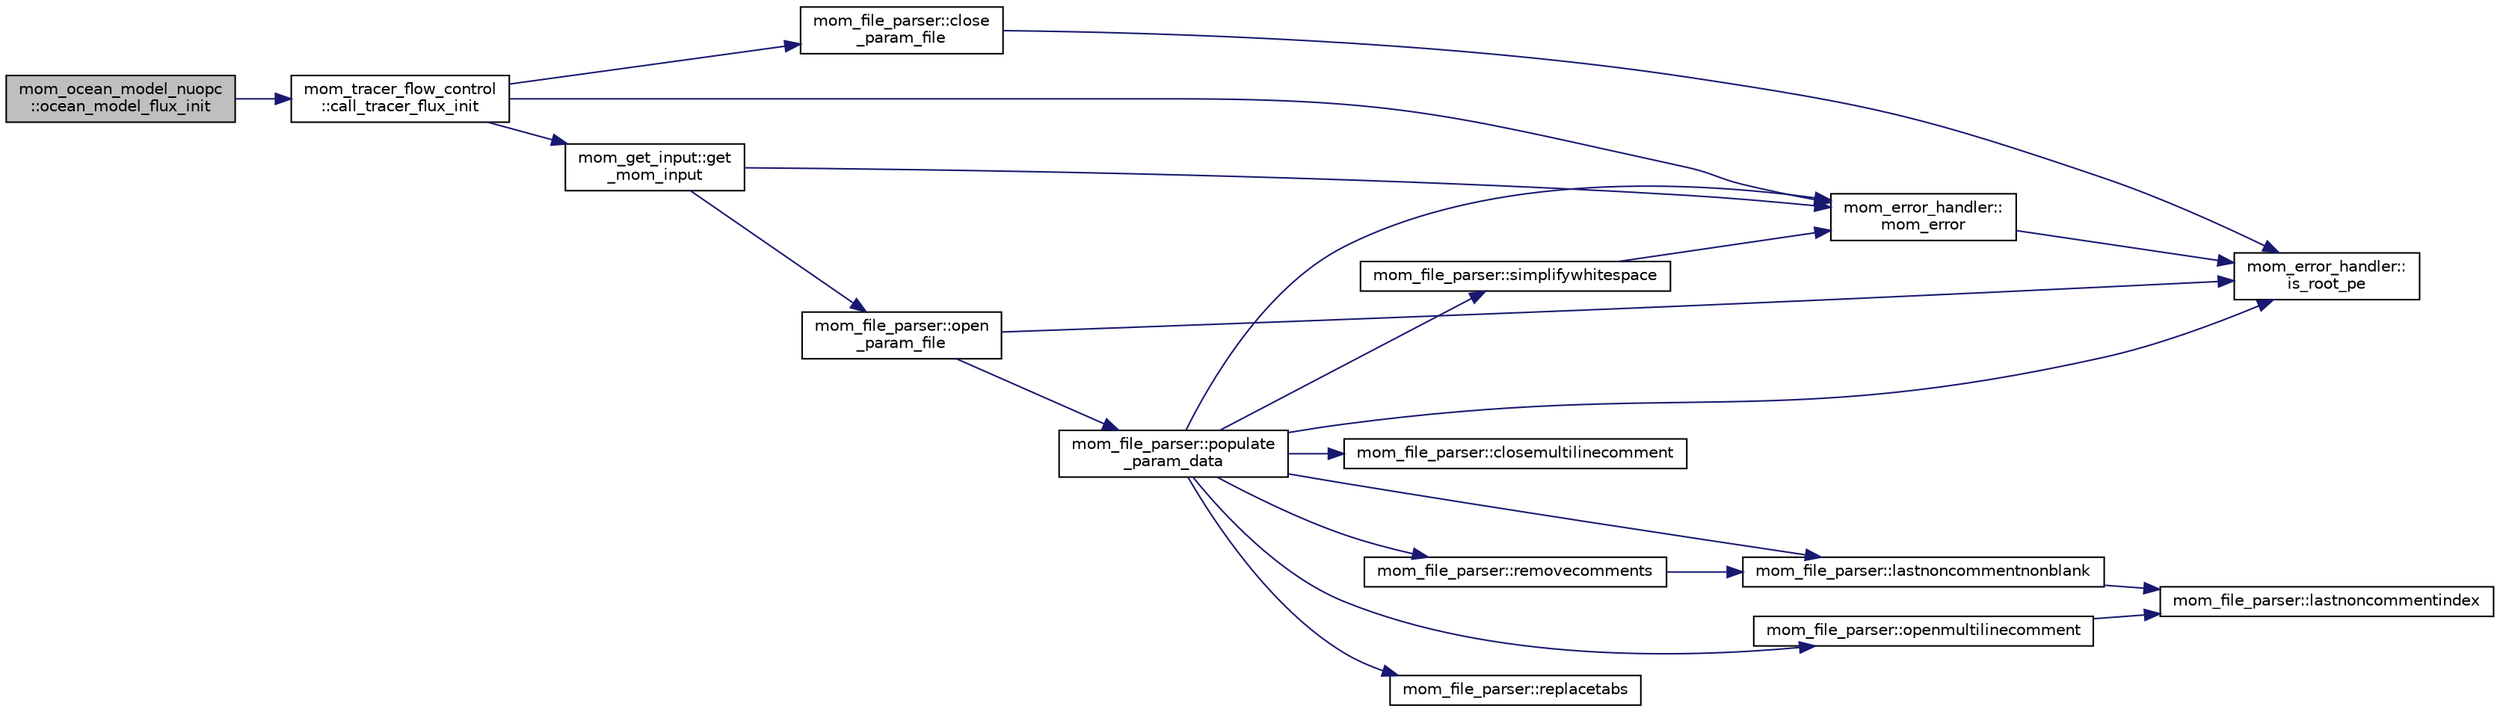 digraph "mom_ocean_model_nuopc::ocean_model_flux_init"
{
 // INTERACTIVE_SVG=YES
 // LATEX_PDF_SIZE
  edge [fontname="Helvetica",fontsize="10",labelfontname="Helvetica",labelfontsize="10"];
  node [fontname="Helvetica",fontsize="10",shape=record];
  rankdir="LR";
  Node1 [label="mom_ocean_model_nuopc\l::ocean_model_flux_init",height=0.2,width=0.4,color="black", fillcolor="grey75", style="filled", fontcolor="black",tooltip="ocean_model_flux_init is used to initialize properties of the air-sea fluxes as determined by various..."];
  Node1 -> Node2 [color="midnightblue",fontsize="10",style="solid",fontname="Helvetica"];
  Node2 [label="mom_tracer_flow_control\l::call_tracer_flux_init",height=0.2,width=0.4,color="black", fillcolor="white", style="filled",URL="$namespacemom__tracer__flow__control.html#a736899f8b0b79d0e98384abf2b084880",tooltip="This subroutine carries out a series of calls to initialize the air-sea tracer fluxes,..."];
  Node2 -> Node3 [color="midnightblue",fontsize="10",style="solid",fontname="Helvetica"];
  Node3 [label="mom_file_parser::close\l_param_file",height=0.2,width=0.4,color="black", fillcolor="white", style="filled",URL="$namespacemom__file__parser.html#a5b47aa31f8cffc5bf495f8d3f2e9c001",tooltip="Close any open input files and deallocate memory associated with this param_file_type...."];
  Node3 -> Node4 [color="midnightblue",fontsize="10",style="solid",fontname="Helvetica"];
  Node4 [label="mom_error_handler::\lis_root_pe",height=0.2,width=0.4,color="black", fillcolor="white", style="filled",URL="$namespacemom__error__handler.html#ad5f00a53059c72fe2332d1436c80ca71",tooltip="This returns .true. if the current PE is the root PE."];
  Node2 -> Node5 [color="midnightblue",fontsize="10",style="solid",fontname="Helvetica"];
  Node5 [label="mom_get_input::get\l_mom_input",height=0.2,width=0.4,color="black", fillcolor="white", style="filled",URL="$namespacemom__get__input.html#a46e89b56d1317f17ccb44b3fa7694731",tooltip="Get the names of the I/O directories and initialization file. Also calls the subroutine that opens ru..."];
  Node5 -> Node6 [color="midnightblue",fontsize="10",style="solid",fontname="Helvetica"];
  Node6 [label="mom_error_handler::\lmom_error",height=0.2,width=0.4,color="black", fillcolor="white", style="filled",URL="$namespacemom__error__handler.html#a460cfb79a06c29fc249952c2a3710d67",tooltip="This provides a convenient interface for writing an mpp_error message with run-time filter based on a..."];
  Node6 -> Node4 [color="midnightblue",fontsize="10",style="solid",fontname="Helvetica"];
  Node5 -> Node7 [color="midnightblue",fontsize="10",style="solid",fontname="Helvetica"];
  Node7 [label="mom_file_parser::open\l_param_file",height=0.2,width=0.4,color="black", fillcolor="white", style="filled",URL="$namespacemom__file__parser.html#abecae1b9386aafa17aec927af1f8c448",tooltip="Make the contents of a parameter input file availalble in a param_file_type."];
  Node7 -> Node4 [color="midnightblue",fontsize="10",style="solid",fontname="Helvetica"];
  Node7 -> Node8 [color="midnightblue",fontsize="10",style="solid",fontname="Helvetica"];
  Node8 [label="mom_file_parser::populate\l_param_data",height=0.2,width=0.4,color="black", fillcolor="white", style="filled",URL="$namespacemom__file__parser.html#a7abfd98d7f0831fc0d1f3747a68f1be9",tooltip="Read the contents of a parameter input file, and store the contents in a file_data_type after removin..."];
  Node8 -> Node9 [color="midnightblue",fontsize="10",style="solid",fontname="Helvetica"];
  Node9 [label="mom_file_parser::closemultilinecomment",height=0.2,width=0.4,color="black", fillcolor="white", style="filled",URL="$namespacemom__file__parser.html#a99c426fd23fc4df0c4d05e33039e0a66",tooltip="Return True if a */ appears on this line."];
  Node8 -> Node4 [color="midnightblue",fontsize="10",style="solid",fontname="Helvetica"];
  Node8 -> Node10 [color="midnightblue",fontsize="10",style="solid",fontname="Helvetica"];
  Node10 [label="mom_file_parser::lastnoncommentnonblank",height=0.2,width=0.4,color="black", fillcolor="white", style="filled",URL="$namespacemom__file__parser.html#ab4b89d9420e174185db1c6aa3feb948b",tooltip="Find position of last non-blank character before any comments."];
  Node10 -> Node11 [color="midnightblue",fontsize="10",style="solid",fontname="Helvetica"];
  Node11 [label="mom_file_parser::lastnoncommentindex",height=0.2,width=0.4,color="black", fillcolor="white", style="filled",URL="$namespacemom__file__parser.html#a000fd0a0681f9e73481ef2663154df78",tooltip="Find position of last character before any comments, As marked by \"!\", \"//\", or \"/*\" following F90,..."];
  Node8 -> Node6 [color="midnightblue",fontsize="10",style="solid",fontname="Helvetica"];
  Node8 -> Node12 [color="midnightblue",fontsize="10",style="solid",fontname="Helvetica"];
  Node12 [label="mom_file_parser::openmultilinecomment",height=0.2,width=0.4,color="black", fillcolor="white", style="filled",URL="$namespacemom__file__parser.html#a476a2649ce161e38088588e07f7df130",tooltip="Return True if a /* appears on this line without a closing */."];
  Node12 -> Node11 [color="midnightblue",fontsize="10",style="solid",fontname="Helvetica"];
  Node8 -> Node13 [color="midnightblue",fontsize="10",style="solid",fontname="Helvetica"];
  Node13 [label="mom_file_parser::removecomments",height=0.2,width=0.4,color="black", fillcolor="white", style="filled",URL="$namespacemom__file__parser.html#ae0b982cc161173a401291757a6677373",tooltip="Trims comments and leading blanks from string."];
  Node13 -> Node10 [color="midnightblue",fontsize="10",style="solid",fontname="Helvetica"];
  Node8 -> Node14 [color="midnightblue",fontsize="10",style="solid",fontname="Helvetica"];
  Node14 [label="mom_file_parser::replacetabs",height=0.2,width=0.4,color="black", fillcolor="white", style="filled",URL="$namespacemom__file__parser.html#a9813087789e0924f363d7f67768c7f42",tooltip="Returns a string with tabs replaced by a blank."];
  Node8 -> Node15 [color="midnightblue",fontsize="10",style="solid",fontname="Helvetica"];
  Node15 [label="mom_file_parser::simplifywhitespace",height=0.2,width=0.4,color="black", fillcolor="white", style="filled",URL="$namespacemom__file__parser.html#a3ad322925f44e8cb48c4e652634f6f93",tooltip="Constructs a string with all repeated whitespace replaced with single blanks and insert white space w..."];
  Node15 -> Node6 [color="midnightblue",fontsize="10",style="solid",fontname="Helvetica"];
  Node2 -> Node6 [color="midnightblue",fontsize="10",style="solid",fontname="Helvetica"];
}
